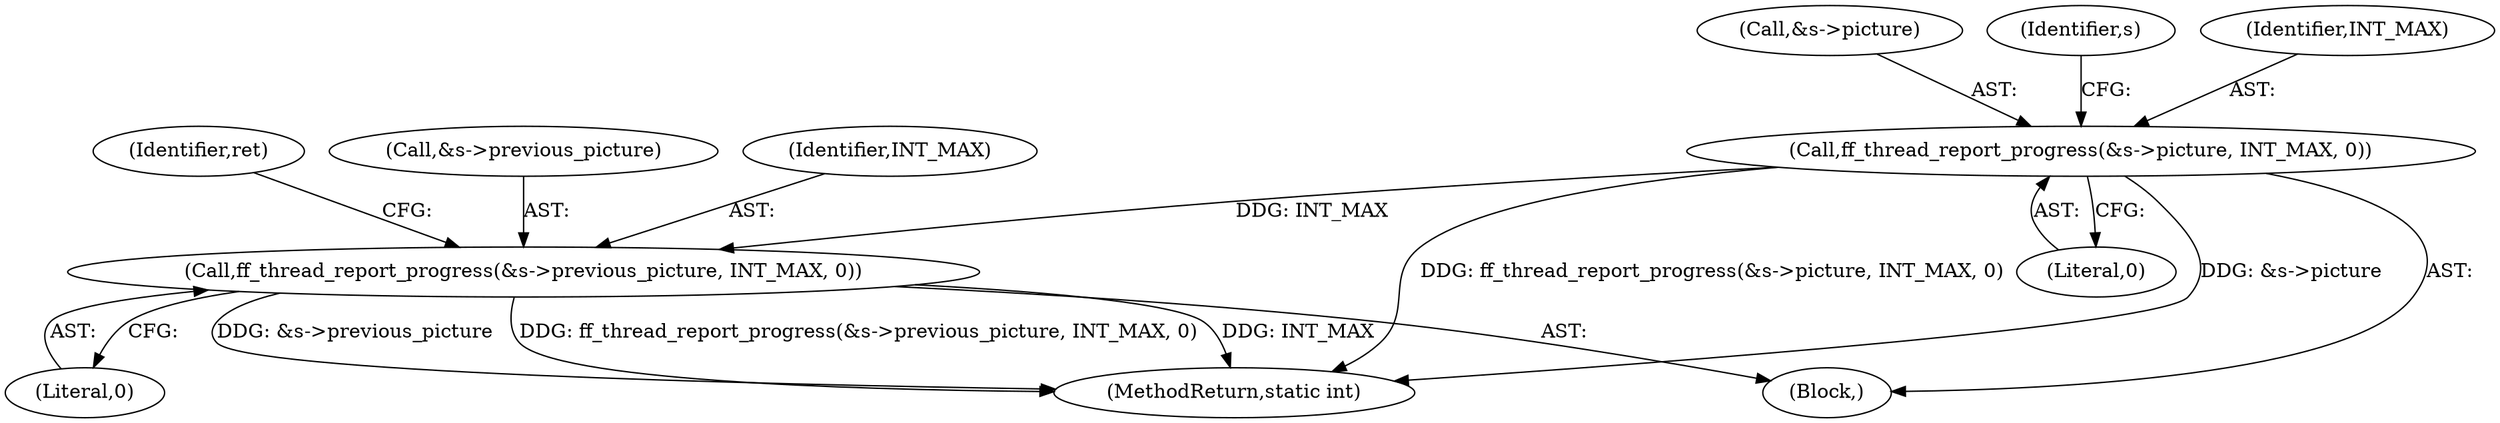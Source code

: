 digraph "0_FFmpeg_e477f09d0b3619f3d29173b2cd593e17e2d1978e@API" {
"1000812" [label="(Call,ff_thread_report_progress(&s->picture, INT_MAX, 0))"];
"1000819" [label="(Call,ff_thread_report_progress(&s->previous_picture, INT_MAX, 0))"];
"1000818" [label="(Literal,0)"];
"1000812" [label="(Call,ff_thread_report_progress(&s->picture, INT_MAX, 0))"];
"1000825" [label="(Literal,0)"];
"1000824" [label="(Identifier,INT_MAX)"];
"1000827" [label="(Identifier,ret)"];
"1000112" [label="(Block,)"];
"1000828" [label="(MethodReturn,static int)"];
"1000813" [label="(Call,&s->picture)"];
"1000819" [label="(Call,ff_thread_report_progress(&s->previous_picture, INT_MAX, 0))"];
"1000822" [label="(Identifier,s)"];
"1000820" [label="(Call,&s->previous_picture)"];
"1000817" [label="(Identifier,INT_MAX)"];
"1000812" -> "1000112"  [label="AST: "];
"1000812" -> "1000818"  [label="CFG: "];
"1000813" -> "1000812"  [label="AST: "];
"1000817" -> "1000812"  [label="AST: "];
"1000818" -> "1000812"  [label="AST: "];
"1000822" -> "1000812"  [label="CFG: "];
"1000812" -> "1000828"  [label="DDG: &s->picture"];
"1000812" -> "1000828"  [label="DDG: ff_thread_report_progress(&s->picture, INT_MAX, 0)"];
"1000812" -> "1000819"  [label="DDG: INT_MAX"];
"1000819" -> "1000112"  [label="AST: "];
"1000819" -> "1000825"  [label="CFG: "];
"1000820" -> "1000819"  [label="AST: "];
"1000824" -> "1000819"  [label="AST: "];
"1000825" -> "1000819"  [label="AST: "];
"1000827" -> "1000819"  [label="CFG: "];
"1000819" -> "1000828"  [label="DDG: INT_MAX"];
"1000819" -> "1000828"  [label="DDG: &s->previous_picture"];
"1000819" -> "1000828"  [label="DDG: ff_thread_report_progress(&s->previous_picture, INT_MAX, 0)"];
}

